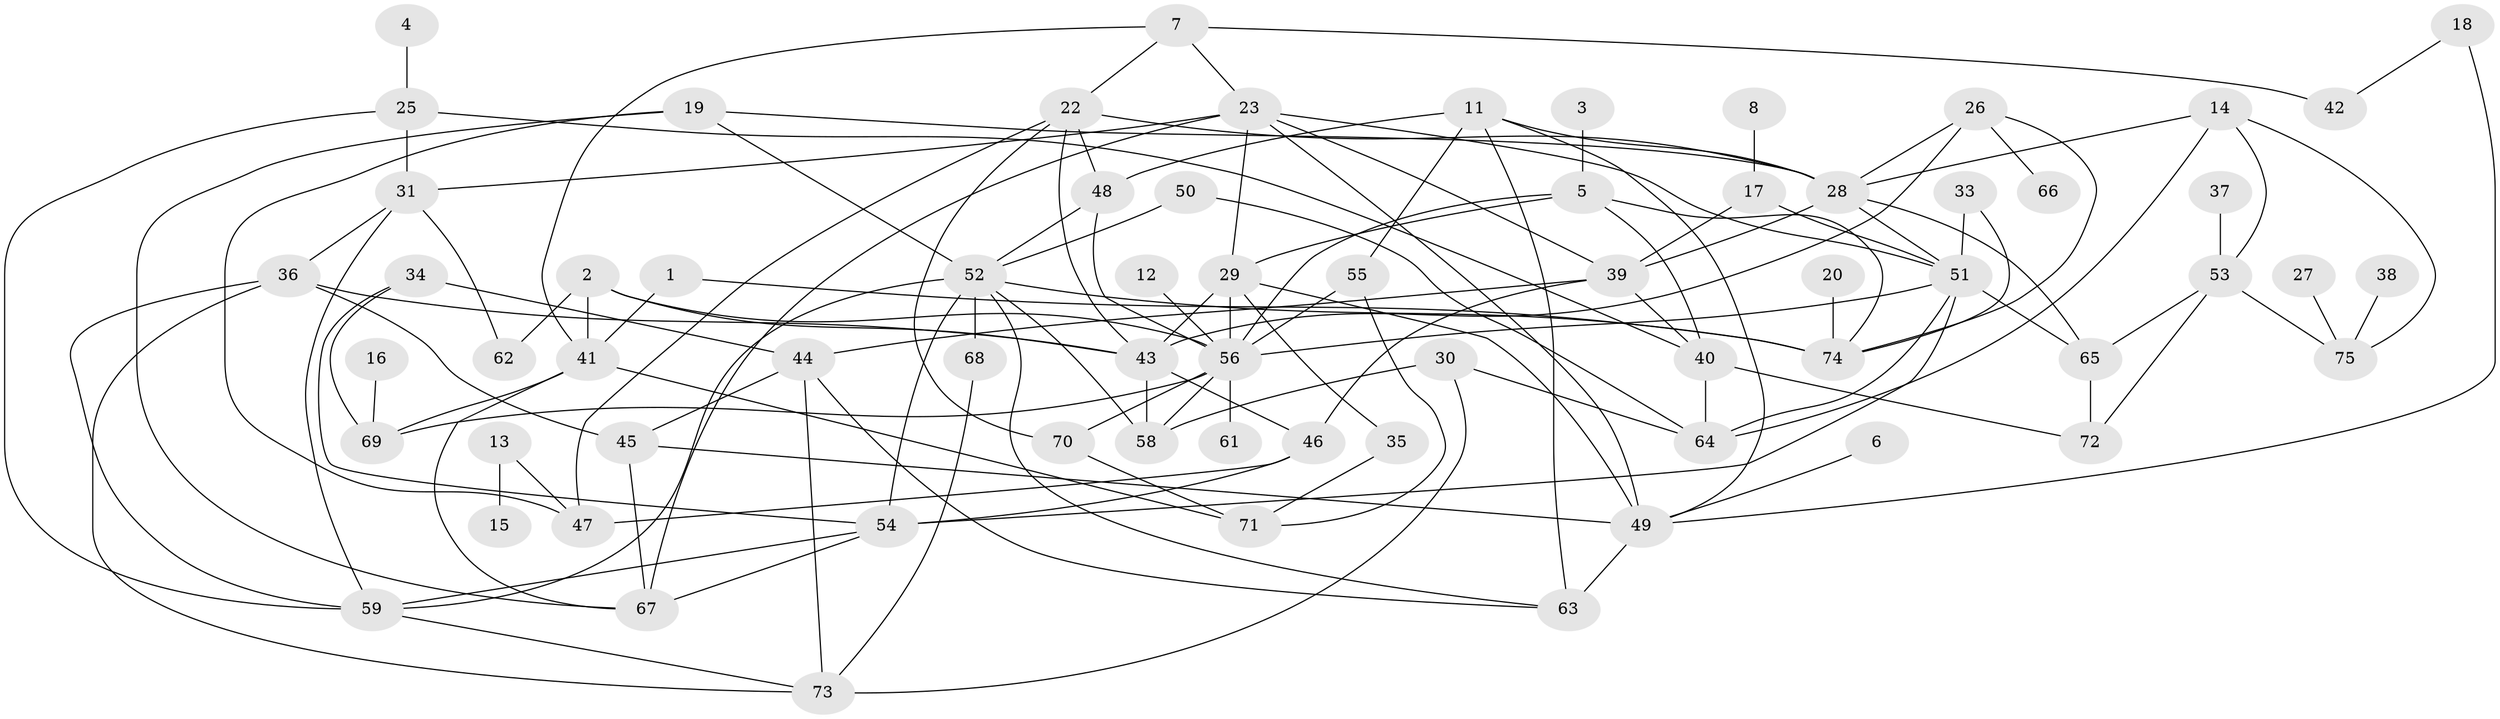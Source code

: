// original degree distribution, {3: 0.23333333333333334, 5: 0.11666666666666667, 2: 0.175, 4: 0.16666666666666666, 7: 0.03333333333333333, 1: 0.16666666666666666, 0: 0.058333333333333334, 6: 0.05}
// Generated by graph-tools (version 1.1) at 2025/35/03/04/25 23:35:50]
// undirected, 68 vertices, 131 edges
graph export_dot {
  node [color=gray90,style=filled];
  1;
  2;
  3;
  4;
  5;
  6;
  7;
  8;
  11;
  12;
  13;
  14;
  15;
  16;
  17;
  18;
  19;
  20;
  22;
  23;
  25;
  26;
  27;
  28;
  29;
  30;
  31;
  33;
  34;
  35;
  36;
  37;
  38;
  39;
  40;
  41;
  42;
  43;
  44;
  45;
  46;
  47;
  48;
  49;
  50;
  51;
  52;
  53;
  54;
  55;
  56;
  58;
  59;
  61;
  62;
  63;
  64;
  65;
  66;
  67;
  68;
  69;
  70;
  71;
  72;
  73;
  74;
  75;
  1 -- 41 [weight=1.0];
  1 -- 74 [weight=1.0];
  2 -- 41 [weight=1.0];
  2 -- 43 [weight=1.0];
  2 -- 56 [weight=1.0];
  2 -- 62 [weight=1.0];
  3 -- 5 [weight=1.0];
  4 -- 25 [weight=1.0];
  5 -- 29 [weight=1.0];
  5 -- 40 [weight=1.0];
  5 -- 56 [weight=1.0];
  5 -- 74 [weight=1.0];
  6 -- 49 [weight=1.0];
  7 -- 22 [weight=1.0];
  7 -- 23 [weight=1.0];
  7 -- 41 [weight=1.0];
  7 -- 42 [weight=1.0];
  8 -- 17 [weight=1.0];
  11 -- 28 [weight=1.0];
  11 -- 48 [weight=1.0];
  11 -- 49 [weight=1.0];
  11 -- 55 [weight=1.0];
  11 -- 63 [weight=1.0];
  12 -- 56 [weight=1.0];
  13 -- 15 [weight=1.0];
  13 -- 47 [weight=1.0];
  14 -- 28 [weight=1.0];
  14 -- 53 [weight=1.0];
  14 -- 64 [weight=1.0];
  14 -- 75 [weight=1.0];
  16 -- 69 [weight=1.0];
  17 -- 39 [weight=1.0];
  17 -- 51 [weight=1.0];
  18 -- 42 [weight=1.0];
  18 -- 49 [weight=1.0];
  19 -- 28 [weight=1.0];
  19 -- 47 [weight=1.0];
  19 -- 52 [weight=1.0];
  19 -- 67 [weight=1.0];
  20 -- 74 [weight=1.0];
  22 -- 28 [weight=1.0];
  22 -- 43 [weight=1.0];
  22 -- 47 [weight=1.0];
  22 -- 48 [weight=1.0];
  22 -- 70 [weight=1.0];
  23 -- 29 [weight=1.0];
  23 -- 31 [weight=1.0];
  23 -- 39 [weight=1.0];
  23 -- 49 [weight=1.0];
  23 -- 51 [weight=1.0];
  23 -- 67 [weight=1.0];
  25 -- 31 [weight=1.0];
  25 -- 40 [weight=1.0];
  25 -- 59 [weight=1.0];
  26 -- 28 [weight=1.0];
  26 -- 43 [weight=1.0];
  26 -- 66 [weight=1.0];
  26 -- 74 [weight=1.0];
  27 -- 75 [weight=1.0];
  28 -- 39 [weight=1.0];
  28 -- 51 [weight=1.0];
  28 -- 65 [weight=1.0];
  29 -- 35 [weight=1.0];
  29 -- 43 [weight=2.0];
  29 -- 49 [weight=1.0];
  29 -- 56 [weight=1.0];
  30 -- 58 [weight=1.0];
  30 -- 64 [weight=1.0];
  30 -- 73 [weight=1.0];
  31 -- 36 [weight=1.0];
  31 -- 59 [weight=1.0];
  31 -- 62 [weight=1.0];
  33 -- 51 [weight=1.0];
  33 -- 74 [weight=1.0];
  34 -- 44 [weight=2.0];
  34 -- 54 [weight=1.0];
  34 -- 69 [weight=1.0];
  35 -- 71 [weight=1.0];
  36 -- 43 [weight=1.0];
  36 -- 45 [weight=1.0];
  36 -- 59 [weight=1.0];
  36 -- 73 [weight=1.0];
  37 -- 53 [weight=1.0];
  38 -- 75 [weight=1.0];
  39 -- 40 [weight=1.0];
  39 -- 44 [weight=1.0];
  39 -- 46 [weight=1.0];
  40 -- 64 [weight=1.0];
  40 -- 72 [weight=1.0];
  41 -- 67 [weight=1.0];
  41 -- 69 [weight=1.0];
  41 -- 71 [weight=1.0];
  43 -- 46 [weight=1.0];
  43 -- 58 [weight=1.0];
  44 -- 45 [weight=1.0];
  44 -- 63 [weight=1.0];
  44 -- 73 [weight=1.0];
  45 -- 49 [weight=1.0];
  45 -- 67 [weight=1.0];
  46 -- 47 [weight=1.0];
  46 -- 54 [weight=1.0];
  48 -- 52 [weight=1.0];
  48 -- 56 [weight=1.0];
  49 -- 63 [weight=1.0];
  50 -- 52 [weight=1.0];
  50 -- 64 [weight=1.0];
  51 -- 54 [weight=1.0];
  51 -- 56 [weight=1.0];
  51 -- 64 [weight=1.0];
  51 -- 65 [weight=1.0];
  52 -- 54 [weight=1.0];
  52 -- 58 [weight=1.0];
  52 -- 59 [weight=1.0];
  52 -- 63 [weight=1.0];
  52 -- 68 [weight=2.0];
  52 -- 74 [weight=1.0];
  53 -- 65 [weight=2.0];
  53 -- 72 [weight=1.0];
  53 -- 75 [weight=1.0];
  54 -- 59 [weight=1.0];
  54 -- 67 [weight=1.0];
  55 -- 56 [weight=1.0];
  55 -- 71 [weight=1.0];
  56 -- 58 [weight=1.0];
  56 -- 61 [weight=1.0];
  56 -- 69 [weight=1.0];
  56 -- 70 [weight=1.0];
  59 -- 73 [weight=1.0];
  65 -- 72 [weight=1.0];
  68 -- 73 [weight=1.0];
  70 -- 71 [weight=1.0];
}
